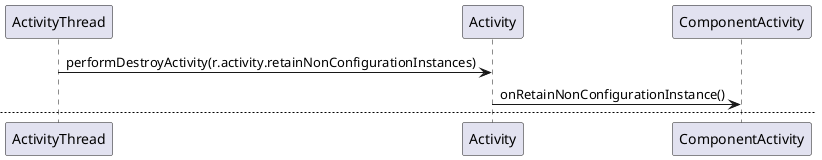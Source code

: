 @@startuml

ActivityThread -> Activity: performDestroyActivity(r.activity.retainNonConfigurationInstances)   
Activity -> ComponentActivity: onRetainNonConfigurationInstance()     

newpage

ActivityThread -> Activity: performLaunchActivity(activity.attach)  
Activity -> ComponentActivity: getLastNonConfigurationInstance


@@enduml
